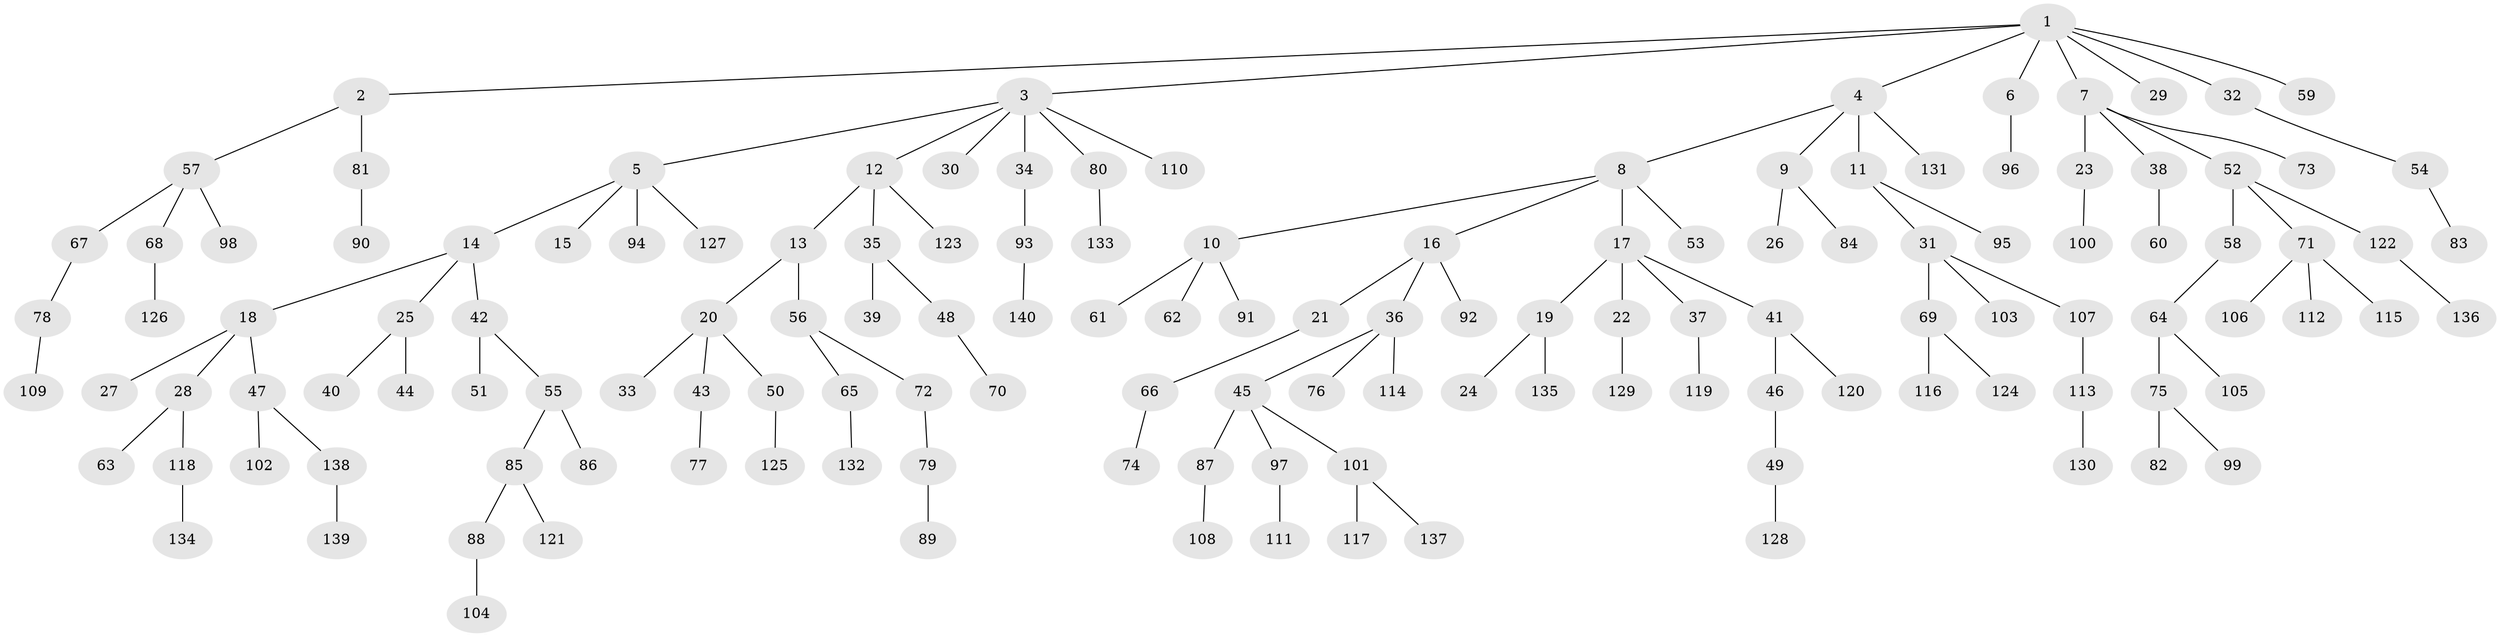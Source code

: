 // Generated by graph-tools (version 1.1) at 2025/36/03/09/25 02:36:39]
// undirected, 140 vertices, 139 edges
graph export_dot {
graph [start="1"]
  node [color=gray90,style=filled];
  1;
  2;
  3;
  4;
  5;
  6;
  7;
  8;
  9;
  10;
  11;
  12;
  13;
  14;
  15;
  16;
  17;
  18;
  19;
  20;
  21;
  22;
  23;
  24;
  25;
  26;
  27;
  28;
  29;
  30;
  31;
  32;
  33;
  34;
  35;
  36;
  37;
  38;
  39;
  40;
  41;
  42;
  43;
  44;
  45;
  46;
  47;
  48;
  49;
  50;
  51;
  52;
  53;
  54;
  55;
  56;
  57;
  58;
  59;
  60;
  61;
  62;
  63;
  64;
  65;
  66;
  67;
  68;
  69;
  70;
  71;
  72;
  73;
  74;
  75;
  76;
  77;
  78;
  79;
  80;
  81;
  82;
  83;
  84;
  85;
  86;
  87;
  88;
  89;
  90;
  91;
  92;
  93;
  94;
  95;
  96;
  97;
  98;
  99;
  100;
  101;
  102;
  103;
  104;
  105;
  106;
  107;
  108;
  109;
  110;
  111;
  112;
  113;
  114;
  115;
  116;
  117;
  118;
  119;
  120;
  121;
  122;
  123;
  124;
  125;
  126;
  127;
  128;
  129;
  130;
  131;
  132;
  133;
  134;
  135;
  136;
  137;
  138;
  139;
  140;
  1 -- 2;
  1 -- 3;
  1 -- 4;
  1 -- 6;
  1 -- 7;
  1 -- 29;
  1 -- 32;
  1 -- 59;
  2 -- 57;
  2 -- 81;
  3 -- 5;
  3 -- 12;
  3 -- 30;
  3 -- 34;
  3 -- 80;
  3 -- 110;
  4 -- 8;
  4 -- 9;
  4 -- 11;
  4 -- 131;
  5 -- 14;
  5 -- 15;
  5 -- 94;
  5 -- 127;
  6 -- 96;
  7 -- 23;
  7 -- 38;
  7 -- 52;
  7 -- 73;
  8 -- 10;
  8 -- 16;
  8 -- 17;
  8 -- 53;
  9 -- 26;
  9 -- 84;
  10 -- 61;
  10 -- 62;
  10 -- 91;
  11 -- 31;
  11 -- 95;
  12 -- 13;
  12 -- 35;
  12 -- 123;
  13 -- 20;
  13 -- 56;
  14 -- 18;
  14 -- 25;
  14 -- 42;
  16 -- 21;
  16 -- 36;
  16 -- 92;
  17 -- 19;
  17 -- 22;
  17 -- 37;
  17 -- 41;
  18 -- 27;
  18 -- 28;
  18 -- 47;
  19 -- 24;
  19 -- 135;
  20 -- 33;
  20 -- 43;
  20 -- 50;
  21 -- 66;
  22 -- 129;
  23 -- 100;
  25 -- 40;
  25 -- 44;
  28 -- 63;
  28 -- 118;
  31 -- 69;
  31 -- 103;
  31 -- 107;
  32 -- 54;
  34 -- 93;
  35 -- 39;
  35 -- 48;
  36 -- 45;
  36 -- 76;
  36 -- 114;
  37 -- 119;
  38 -- 60;
  41 -- 46;
  41 -- 120;
  42 -- 51;
  42 -- 55;
  43 -- 77;
  45 -- 87;
  45 -- 97;
  45 -- 101;
  46 -- 49;
  47 -- 102;
  47 -- 138;
  48 -- 70;
  49 -- 128;
  50 -- 125;
  52 -- 58;
  52 -- 71;
  52 -- 122;
  54 -- 83;
  55 -- 85;
  55 -- 86;
  56 -- 65;
  56 -- 72;
  57 -- 67;
  57 -- 68;
  57 -- 98;
  58 -- 64;
  64 -- 75;
  64 -- 105;
  65 -- 132;
  66 -- 74;
  67 -- 78;
  68 -- 126;
  69 -- 116;
  69 -- 124;
  71 -- 106;
  71 -- 112;
  71 -- 115;
  72 -- 79;
  75 -- 82;
  75 -- 99;
  78 -- 109;
  79 -- 89;
  80 -- 133;
  81 -- 90;
  85 -- 88;
  85 -- 121;
  87 -- 108;
  88 -- 104;
  93 -- 140;
  97 -- 111;
  101 -- 117;
  101 -- 137;
  107 -- 113;
  113 -- 130;
  118 -- 134;
  122 -- 136;
  138 -- 139;
}
